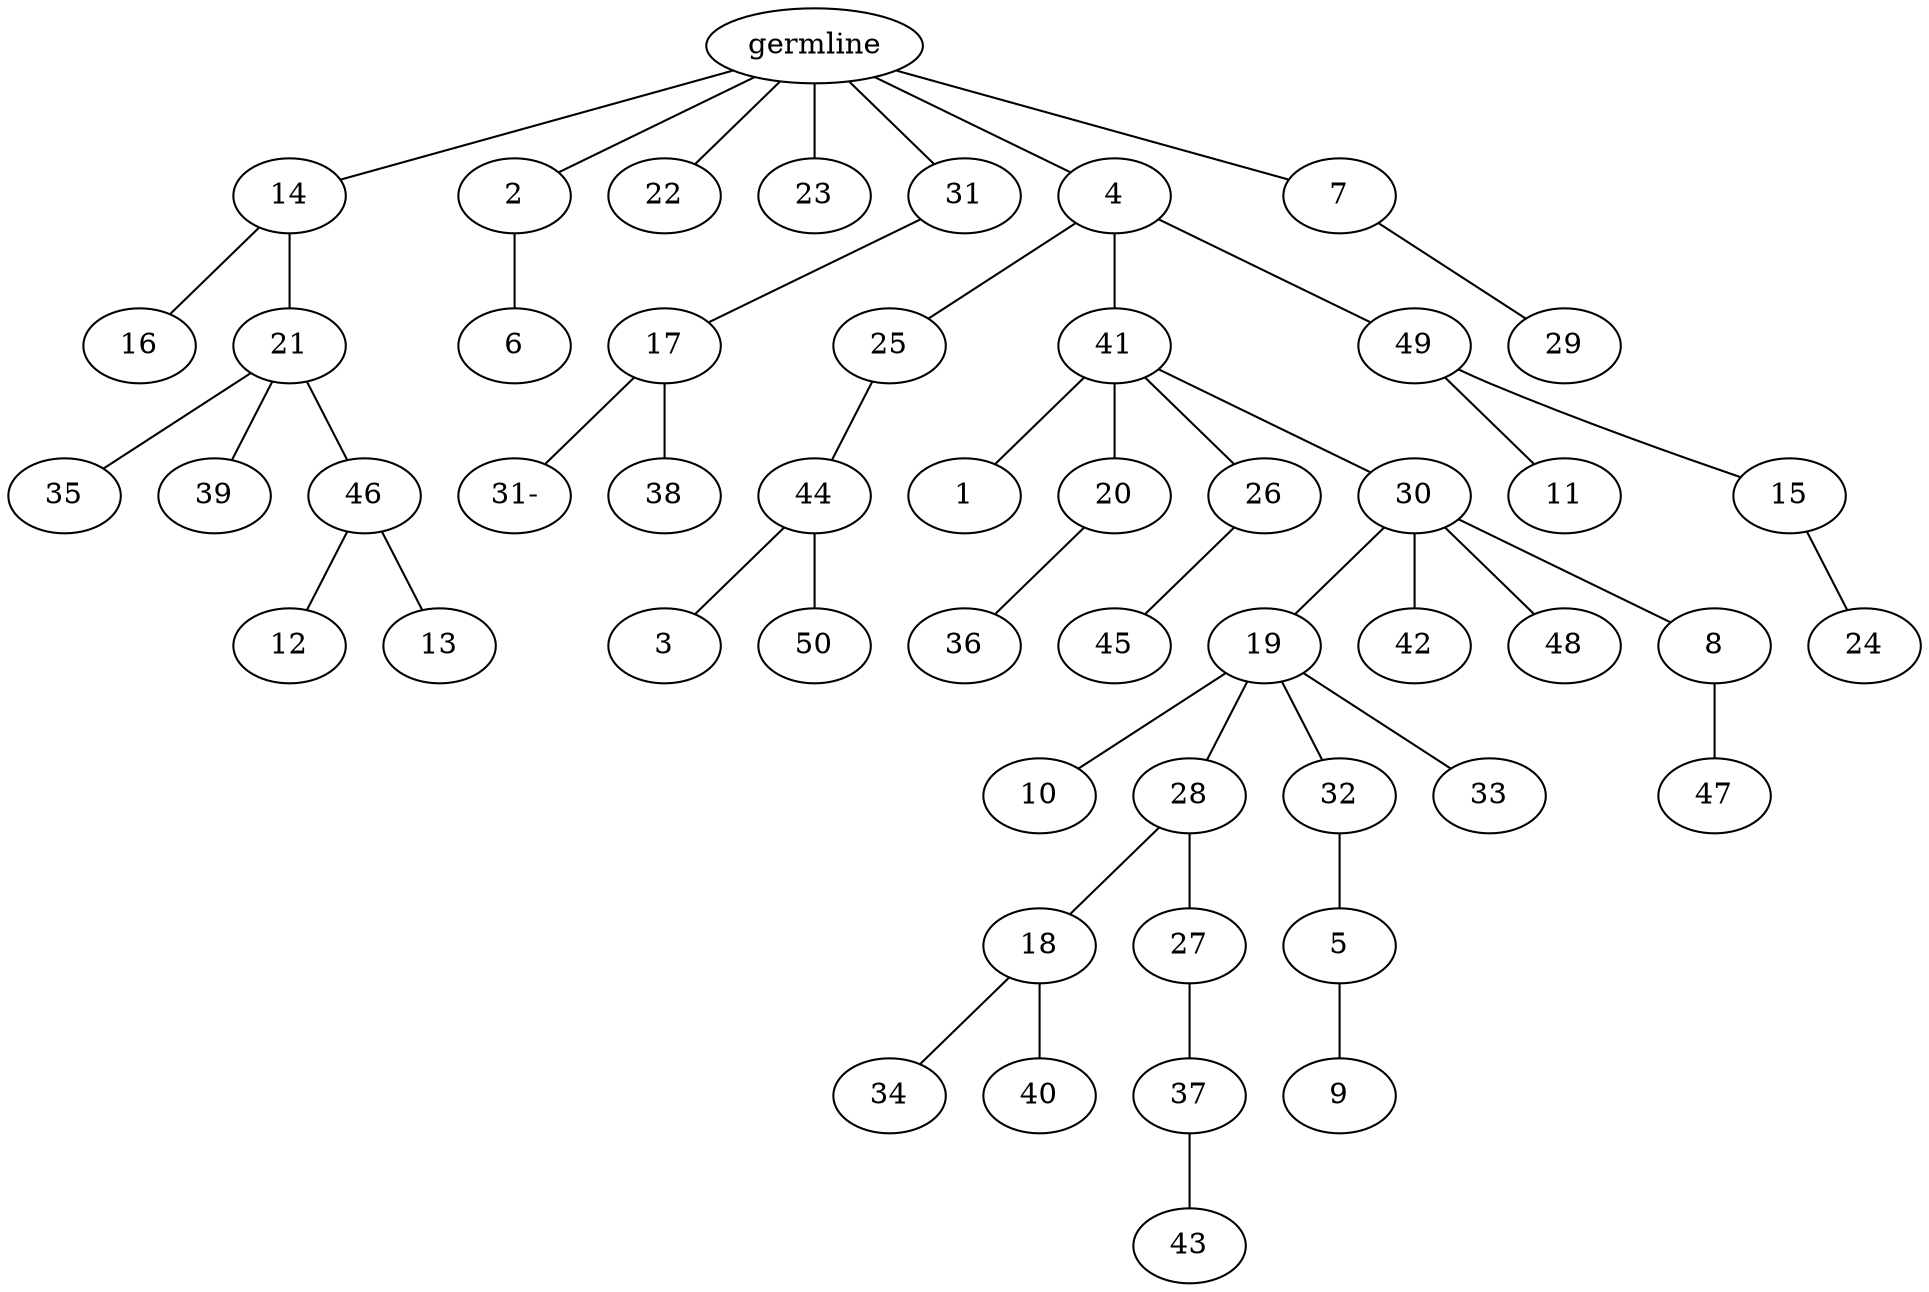 graph tree {
    "139877173541856" [label="germline"];
    "139877173541808" [label="14"];
    "139877173439984" [label="16"];
    "139877173439696" [label="21"];
    "139877173060176" [label="35"];
    "139877173060464" [label="39"];
    "139877173060800" [label="46"];
    "139877173060224" [label="12"];
    "139877173061616" [label="13"];
    "139877173540368" [label="2"];
    "139877173059792" [label="6"];
    "139877173542096" [label="22"];
    "139877173538976" [label="23"];
    "139877173540704" [label="31"];
    "139877173061664" [label="17"];
    "139877172560416" [label="31-"];
    "139877173062144" [label="38"];
    "139877173062720" [label="4"];
    "139877173059888" [label="25"];
    "139877173062576" [label="44"];
    "139877173061136" [label="3"];
    "139877173061952" [label="50"];
    "139877173061184" [label="41"];
    "139877173060560" [label="1"];
    "139877173061904" [label="20"];
    "139877173060080" [label="36"];
    "139877173062000" [label="26"];
    "139877173339712" [label="45"];
    "139877173060368" [label="30"];
    "139877173339184" [label="19"];
    "139877173560656" [label="10"];
    "139877173561856" [label="28"];
    "139877173561232" [label="18"];
    "139877173560320" [label="34"];
    "139877173560512" [label="40"];
    "139877173561520" [label="27"];
    "139877173561952" [label="37"];
    "139877173562768" [label="43"];
    "139877173563344" [label="32"];
    "139877173563056" [label="5"];
    "139877173560848" [label="9"];
    "139877173561088" [label="33"];
    "139877173562480" [label="42"];
    "139877173560800" [label="48"];
    "139877173562192" [label="8"];
    "139877173559648" [label="47"];
    "139877173060416" [label="49"];
    "139877173061568" [label="11"];
    "139877173562576" [label="15"];
    "139877173559504" [label="24"];
    "139877173112896" [label="7"];
    "139877173061328" [label="29"];
    "139877173541856" -- "139877173541808";
    "139877173541856" -- "139877173540368";
    "139877173541856" -- "139877173542096";
    "139877173541856" -- "139877173538976";
    "139877173541856" -- "139877173540704";
    "139877173541856" -- "139877173062720";
    "139877173541856" -- "139877173112896";
    "139877173541808" -- "139877173439984";
    "139877173541808" -- "139877173439696";
    "139877173439696" -- "139877173060176";
    "139877173439696" -- "139877173060464";
    "139877173439696" -- "139877173060800";
    "139877173060800" -- "139877173060224";
    "139877173060800" -- "139877173061616";
    "139877173540368" -- "139877173059792";
    "139877173540704" -- "139877173061664";
    "139877173061664" -- "139877172560416";
    "139877173061664" -- "139877173062144";
    "139877173062720" -- "139877173059888";
    "139877173062720" -- "139877173061184";
    "139877173062720" -- "139877173060416";
    "139877173059888" -- "139877173062576";
    "139877173062576" -- "139877173061136";
    "139877173062576" -- "139877173061952";
    "139877173061184" -- "139877173060560";
    "139877173061184" -- "139877173061904";
    "139877173061184" -- "139877173062000";
    "139877173061184" -- "139877173060368";
    "139877173061904" -- "139877173060080";
    "139877173062000" -- "139877173339712";
    "139877173060368" -- "139877173339184";
    "139877173060368" -- "139877173562480";
    "139877173060368" -- "139877173560800";
    "139877173060368" -- "139877173562192";
    "139877173339184" -- "139877173560656";
    "139877173339184" -- "139877173561856";
    "139877173339184" -- "139877173563344";
    "139877173339184" -- "139877173561088";
    "139877173561856" -- "139877173561232";
    "139877173561856" -- "139877173561520";
    "139877173561232" -- "139877173560320";
    "139877173561232" -- "139877173560512";
    "139877173561520" -- "139877173561952";
    "139877173561952" -- "139877173562768";
    "139877173563344" -- "139877173563056";
    "139877173563056" -- "139877173560848";
    "139877173562192" -- "139877173559648";
    "139877173060416" -- "139877173061568";
    "139877173060416" -- "139877173562576";
    "139877173562576" -- "139877173559504";
    "139877173112896" -- "139877173061328";
}

